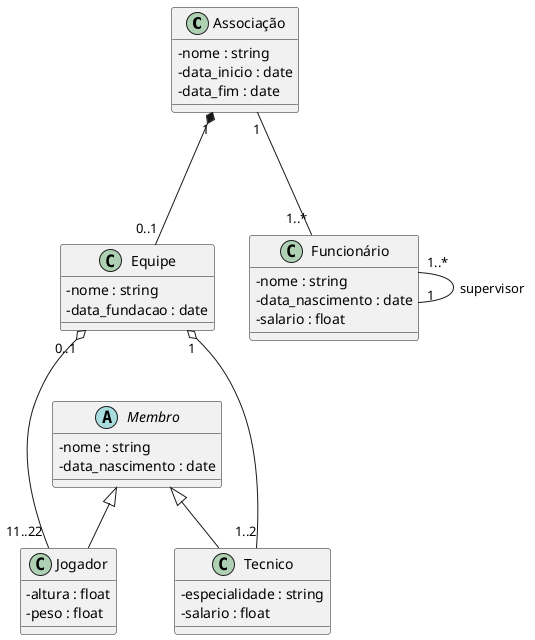 @startuml

' left to right direction
skinparam classAttributeIconSize 0

class Associação {
    - nome : string
    - data_inicio : date
    - data_fim : date
}

class Funcionário {
    - nome : string
    - data_nascimento : date
    - salario : float
}

abstract class Membro {
    - nome : string
    - data_nascimento : date
}

class Jogador {
    - altura : float
    - peso : float
}

class Tecnico {
    - especialidade : string
    - salario : float
}

class Equipe {
    - nome : string
    - data_fundacao : date    
}

Membro <|-- Jogador
Membro <|-- Tecnico

Equipe "0..1" -up--* "1" Associação

Jogador "11..22" -up--o "0..1" Equipe
Tecnico "1..2" -up--o "1" Equipe

Funcionário "1..*" -up-- "1" Associação
Funcionário "1..*" -- "1" Funcionário : supervisor

@enduml